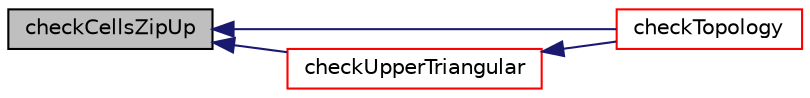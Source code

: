 digraph "checkCellsZipUp"
{
  bgcolor="transparent";
  edge [fontname="Helvetica",fontsize="10",labelfontname="Helvetica",labelfontsize="10"];
  node [fontname="Helvetica",fontsize="10",shape=record];
  rankdir="LR";
  Node1 [label="checkCellsZipUp",height=0.2,width=0.4,color="black", fillcolor="grey75", style="filled", fontcolor="black"];
  Node1 -> Node2 [dir="back",color="midnightblue",fontsize="10",style="solid",fontname="Helvetica"];
  Node2 [label="checkTopology",height=0.2,width=0.4,color="red",URL="$a01969.html#a2c0b8a8756355995e379be4b56d9cca1",tooltip="Check mesh topology for correctness. "];
  Node1 -> Node3 [dir="back",color="midnightblue",fontsize="10",style="solid",fontname="Helvetica"];
  Node3 [label="checkUpperTriangular",height=0.2,width=0.4,color="red",URL="$a01969.html#a22e56416241f18b8ec9655e20eaa7ab8",tooltip="Check face ordering. "];
  Node3 -> Node2 [dir="back",color="midnightblue",fontsize="10",style="solid",fontname="Helvetica"];
}
